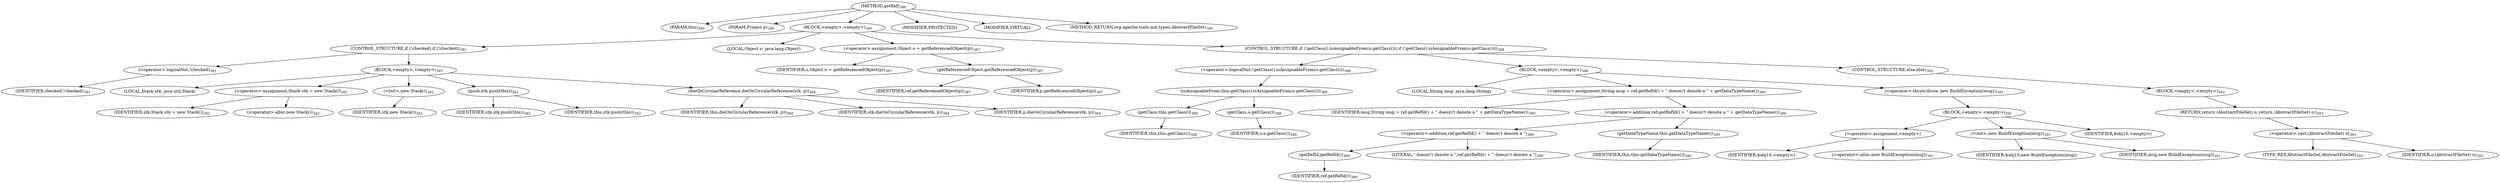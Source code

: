 digraph "getRef" {  
"858" [label = <(METHOD,getRef)<SUB>380</SUB>> ]
"80" [label = <(PARAM,this)<SUB>380</SUB>> ]
"859" [label = <(PARAM,Project p)<SUB>380</SUB>> ]
"860" [label = <(BLOCK,&lt;empty&gt;,&lt;empty&gt;)<SUB>380</SUB>> ]
"861" [label = <(CONTROL_STRUCTURE,if (!checked),if (!checked))<SUB>381</SUB>> ]
"862" [label = <(&lt;operator&gt;.logicalNot,!checked)<SUB>381</SUB>> ]
"863" [label = <(IDENTIFIER,checked,!checked)<SUB>381</SUB>> ]
"864" [label = <(BLOCK,&lt;empty&gt;,&lt;empty&gt;)<SUB>381</SUB>> ]
"78" [label = <(LOCAL,Stack stk: java.util.Stack)> ]
"865" [label = <(&lt;operator&gt;.assignment,Stack stk = new Stack())<SUB>382</SUB>> ]
"866" [label = <(IDENTIFIER,stk,Stack stk = new Stack())<SUB>382</SUB>> ]
"867" [label = <(&lt;operator&gt;.alloc,new Stack())<SUB>382</SUB>> ]
"868" [label = <(&lt;init&gt;,new Stack())<SUB>382</SUB>> ]
"77" [label = <(IDENTIFIER,stk,new Stack())<SUB>382</SUB>> ]
"869" [label = <(push,stk.push(this))<SUB>383</SUB>> ]
"870" [label = <(IDENTIFIER,stk,stk.push(this))<SUB>383</SUB>> ]
"79" [label = <(IDENTIFIER,this,stk.push(this))<SUB>383</SUB>> ]
"871" [label = <(dieOnCircularReference,dieOnCircularReference(stk, p))<SUB>384</SUB>> ]
"81" [label = <(IDENTIFIER,this,dieOnCircularReference(stk, p))<SUB>384</SUB>> ]
"872" [label = <(IDENTIFIER,stk,dieOnCircularReference(stk, p))<SUB>384</SUB>> ]
"873" [label = <(IDENTIFIER,p,dieOnCircularReference(stk, p))<SUB>384</SUB>> ]
"874" [label = <(LOCAL,Object o: java.lang.Object)> ]
"875" [label = <(&lt;operator&gt;.assignment,Object o = getReferencedObject(p))<SUB>387</SUB>> ]
"876" [label = <(IDENTIFIER,o,Object o = getReferencedObject(p))<SUB>387</SUB>> ]
"877" [label = <(getReferencedObject,getReferencedObject(p))<SUB>387</SUB>> ]
"878" [label = <(IDENTIFIER,ref,getReferencedObject(p))<SUB>387</SUB>> ]
"879" [label = <(IDENTIFIER,p,getReferencedObject(p))<SUB>387</SUB>> ]
"880" [label = <(CONTROL_STRUCTURE,if (!getClass().isAssignableFrom(o.getClass())),if (!getClass().isAssignableFrom(o.getClass())))<SUB>388</SUB>> ]
"881" [label = <(&lt;operator&gt;.logicalNot,!getClass().isAssignableFrom(o.getClass()))<SUB>388</SUB>> ]
"882" [label = <(isAssignableFrom,this.getClass().isAssignableFrom(o.getClass()))<SUB>388</SUB>> ]
"883" [label = <(getClass,this.getClass())<SUB>388</SUB>> ]
"82" [label = <(IDENTIFIER,this,this.getClass())<SUB>388</SUB>> ]
"884" [label = <(getClass,o.getClass())<SUB>388</SUB>> ]
"885" [label = <(IDENTIFIER,o,o.getClass())<SUB>388</SUB>> ]
"886" [label = <(BLOCK,&lt;empty&gt;,&lt;empty&gt;)<SUB>388</SUB>> ]
"887" [label = <(LOCAL,String msg: java.lang.String)> ]
"888" [label = <(&lt;operator&gt;.assignment,String msg = ref.getRefId() + &quot; doesn\'t denote a &quot; + getDataTypeName())<SUB>389</SUB>> ]
"889" [label = <(IDENTIFIER,msg,String msg = ref.getRefId() + &quot; doesn\'t denote a &quot; + getDataTypeName())<SUB>389</SUB>> ]
"890" [label = <(&lt;operator&gt;.addition,ref.getRefId() + &quot; doesn\'t denote a &quot; + getDataTypeName())<SUB>389</SUB>> ]
"891" [label = <(&lt;operator&gt;.addition,ref.getRefId() + &quot; doesn\'t denote a &quot;)<SUB>389</SUB>> ]
"892" [label = <(getRefId,getRefId())<SUB>389</SUB>> ]
"893" [label = <(IDENTIFIER,ref,getRefId())<SUB>389</SUB>> ]
"894" [label = <(LITERAL,&quot; doesn\'t denote a &quot;,ref.getRefId() + &quot; doesn\'t denote a &quot;)<SUB>389</SUB>> ]
"895" [label = <(getDataTypeName,this.getDataTypeName())<SUB>390</SUB>> ]
"83" [label = <(IDENTIFIER,this,this.getDataTypeName())<SUB>390</SUB>> ]
"896" [label = <(&lt;operator&gt;.throw,throw new BuildException(msg);)<SUB>391</SUB>> ]
"897" [label = <(BLOCK,&lt;empty&gt;,&lt;empty&gt;)<SUB>391</SUB>> ]
"898" [label = <(&lt;operator&gt;.assignment,&lt;empty&gt;)> ]
"899" [label = <(IDENTIFIER,$obj10,&lt;empty&gt;)> ]
"900" [label = <(&lt;operator&gt;.alloc,new BuildException(msg))<SUB>391</SUB>> ]
"901" [label = <(&lt;init&gt;,new BuildException(msg))<SUB>391</SUB>> ]
"902" [label = <(IDENTIFIER,$obj10,new BuildException(msg))> ]
"903" [label = <(IDENTIFIER,msg,new BuildException(msg))<SUB>391</SUB>> ]
"904" [label = <(IDENTIFIER,$obj10,&lt;empty&gt;)> ]
"905" [label = <(CONTROL_STRUCTURE,else,else)<SUB>392</SUB>> ]
"906" [label = <(BLOCK,&lt;empty&gt;,&lt;empty&gt;)<SUB>392</SUB>> ]
"907" [label = <(RETURN,return (AbstractFileSet) o;,return (AbstractFileSet) o;)<SUB>393</SUB>> ]
"908" [label = <(&lt;operator&gt;.cast,(AbstractFileSet) o)<SUB>393</SUB>> ]
"909" [label = <(TYPE_REF,AbstractFileSet,AbstractFileSet)<SUB>393</SUB>> ]
"910" [label = <(IDENTIFIER,o,(AbstractFileSet) o)<SUB>393</SUB>> ]
"911" [label = <(MODIFIER,PROTECTED)> ]
"912" [label = <(MODIFIER,VIRTUAL)> ]
"913" [label = <(METHOD_RETURN,org.apache.tools.ant.types.AbstractFileSet)<SUB>380</SUB>> ]
  "858" -> "80" 
  "858" -> "859" 
  "858" -> "860" 
  "858" -> "911" 
  "858" -> "912" 
  "858" -> "913" 
  "860" -> "861" 
  "860" -> "874" 
  "860" -> "875" 
  "860" -> "880" 
  "861" -> "862" 
  "861" -> "864" 
  "862" -> "863" 
  "864" -> "78" 
  "864" -> "865" 
  "864" -> "868" 
  "864" -> "869" 
  "864" -> "871" 
  "865" -> "866" 
  "865" -> "867" 
  "868" -> "77" 
  "869" -> "870" 
  "869" -> "79" 
  "871" -> "81" 
  "871" -> "872" 
  "871" -> "873" 
  "875" -> "876" 
  "875" -> "877" 
  "877" -> "878" 
  "877" -> "879" 
  "880" -> "881" 
  "880" -> "886" 
  "880" -> "905" 
  "881" -> "882" 
  "882" -> "883" 
  "882" -> "884" 
  "883" -> "82" 
  "884" -> "885" 
  "886" -> "887" 
  "886" -> "888" 
  "886" -> "896" 
  "888" -> "889" 
  "888" -> "890" 
  "890" -> "891" 
  "890" -> "895" 
  "891" -> "892" 
  "891" -> "894" 
  "892" -> "893" 
  "895" -> "83" 
  "896" -> "897" 
  "897" -> "898" 
  "897" -> "901" 
  "897" -> "904" 
  "898" -> "899" 
  "898" -> "900" 
  "901" -> "902" 
  "901" -> "903" 
  "905" -> "906" 
  "906" -> "907" 
  "907" -> "908" 
  "908" -> "909" 
  "908" -> "910" 
}
